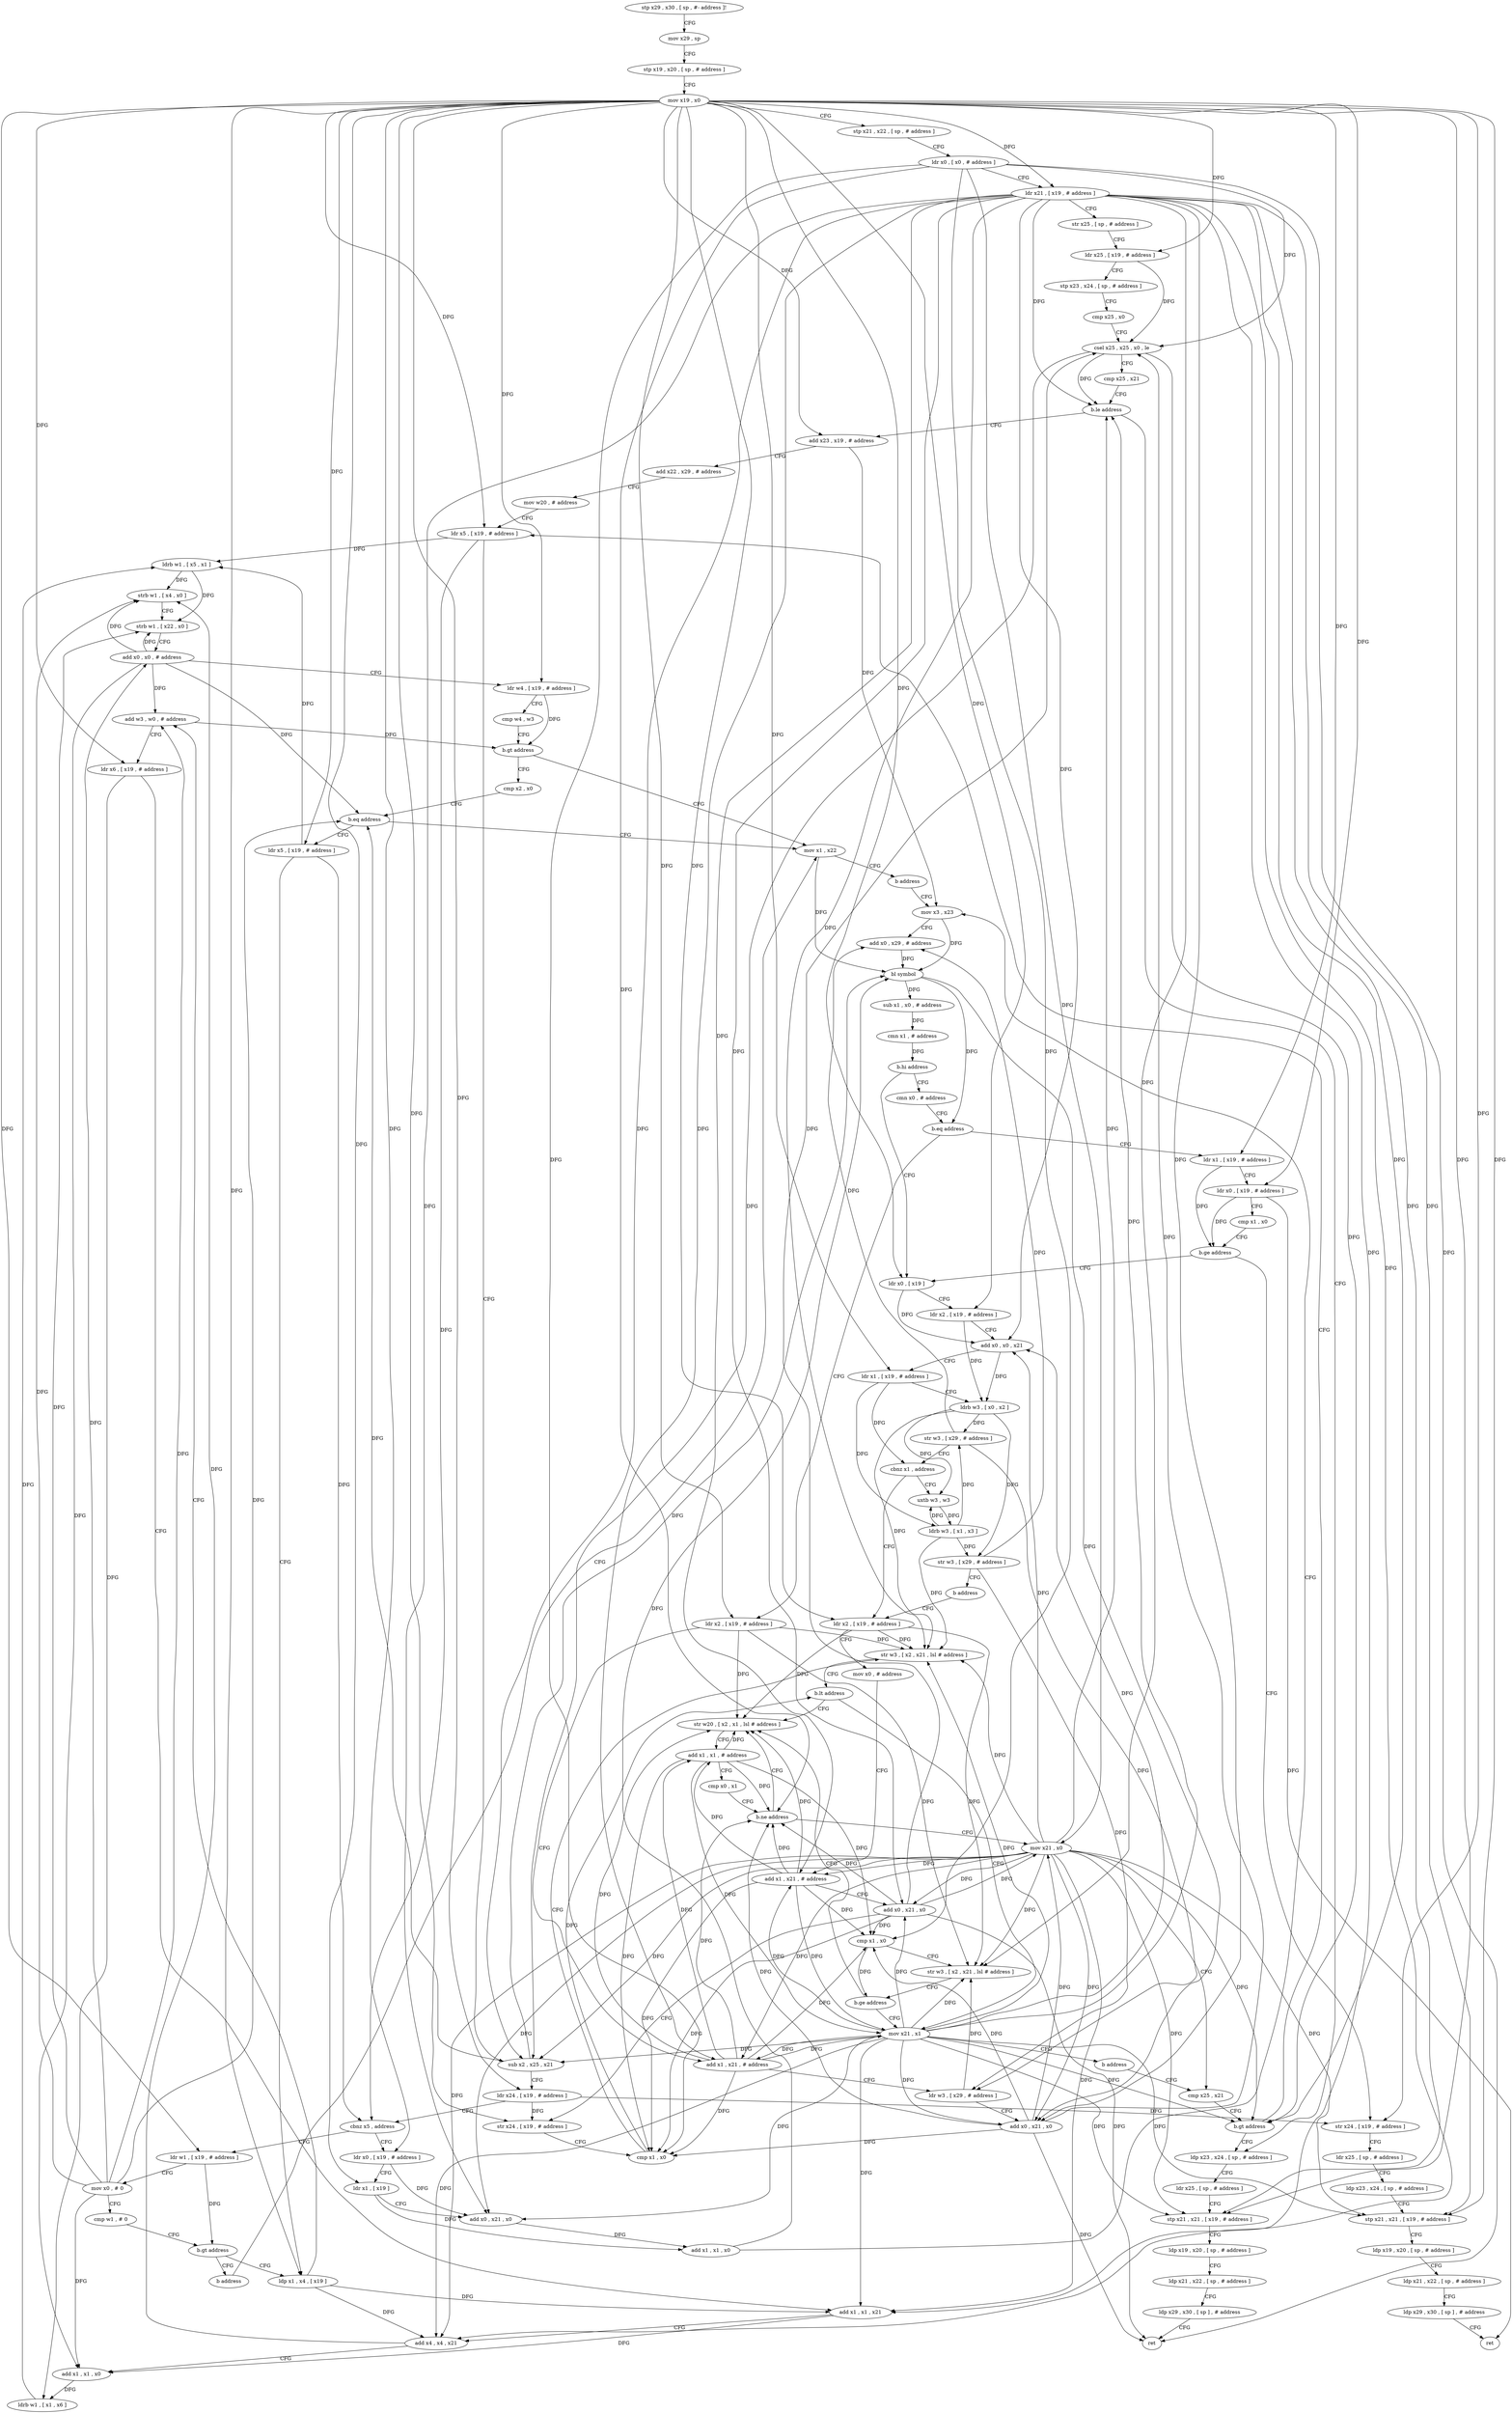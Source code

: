 digraph "func" {
"4320240" [label = "stp x29 , x30 , [ sp , #- address ]!" ]
"4320244" [label = "mov x29 , sp" ]
"4320248" [label = "stp x19 , x20 , [ sp , # address ]" ]
"4320252" [label = "mov x19 , x0" ]
"4320256" [label = "stp x21 , x22 , [ sp , # address ]" ]
"4320260" [label = "ldr x0 , [ x0 , # address ]" ]
"4320264" [label = "ldr x21 , [ x19 , # address ]" ]
"4320268" [label = "str x25 , [ sp , # address ]" ]
"4320272" [label = "ldr x25 , [ x19 , # address ]" ]
"4320276" [label = "stp x23 , x24 , [ sp , # address ]" ]
"4320280" [label = "cmp x25 , x0" ]
"4320284" [label = "csel x25 , x25 , x0 , le" ]
"4320288" [label = "cmp x25 , x21" ]
"4320292" [label = "b.le address" ]
"4320428" [label = "ldp x23 , x24 , [ sp , # address ]" ]
"4320296" [label = "add x23 , x19 , # address" ]
"4320432" [label = "ldr x25 , [ sp , # address ]" ]
"4320436" [label = "stp x21 , x21 , [ x19 , # address ]" ]
"4320440" [label = "ldp x19 , x20 , [ sp , # address ]" ]
"4320444" [label = "ldp x21 , x22 , [ sp , # address ]" ]
"4320448" [label = "ldp x29 , x30 , [ sp ] , # address" ]
"4320452" [label = "ret" ]
"4320300" [label = "add x22 , x29 , # address" ]
"4320304" [label = "mov w20 , # address" ]
"4320308" [label = "ldr x5 , [ x19 , # address ]" ]
"4320528" [label = "ldr w1 , [ x19 , # address ]" ]
"4320532" [label = "mov x0 , # 0" ]
"4320536" [label = "cmp w1 , # 0" ]
"4320540" [label = "b.gt address" ]
"4320564" [label = "ldp x1 , x4 , [ x19 ]" ]
"4320544" [label = "b address" ]
"4320324" [label = "ldr x0 , [ x19 , # address ]" ]
"4320328" [label = "ldr x1 , [ x19 ]" ]
"4320332" [label = "add x0 , x21 , x0" ]
"4320336" [label = "add x1 , x1 , x0" ]
"4320340" [label = "mov x3 , x23" ]
"4320568" [label = "add w3 , w0 , # address" ]
"4320572" [label = "ldr x6 , [ x19 , # address ]" ]
"4320576" [label = "add x1 , x1 , x21" ]
"4320580" [label = "add x4 , x4 , x21" ]
"4320584" [label = "add x1 , x1 , x0" ]
"4320588" [label = "ldrb w1 , [ x1 , x6 ]" ]
"4320592" [label = "ldrb w1 , [ x5 , x1 ]" ]
"4320596" [label = "strb w1 , [ x4 , x0 ]" ]
"4320600" [label = "strb w1 , [ x22 , x0 ]" ]
"4320604" [label = "add x0 , x0 , # address" ]
"4320608" [label = "ldr w4 , [ x19 , # address ]" ]
"4320612" [label = "cmp w4 , w3" ]
"4320616" [label = "b.gt address" ]
"4320552" [label = "cmp x2 , x0" ]
"4320620" [label = "mov x1 , x22" ]
"4320456" [label = "ldr x0 , [ x19 ]" ]
"4320460" [label = "ldr x2 , [ x19 , # address ]" ]
"4320464" [label = "add x0 , x0 , x21" ]
"4320468" [label = "ldr x1 , [ x19 , # address ]" ]
"4320472" [label = "ldrb w3 , [ x0 , x2 ]" ]
"4320476" [label = "str w3 , [ x29 , # address ]" ]
"4320480" [label = "cbnz x1 , address" ]
"4320676" [label = "uxtb w3 , w3" ]
"4320484" [label = "ldr x2 , [ x19 , # address ]" ]
"4320364" [label = "cmn x0 , # address" ]
"4320368" [label = "b.eq address" ]
"4320628" [label = "ldr x1 , [ x19 , # address ]" ]
"4320372" [label = "ldr x2 , [ x19 , # address ]" ]
"4320556" [label = "b.eq address" ]
"4320560" [label = "ldr x5 , [ x19 , # address ]" ]
"4320624" [label = "b address" ]
"4320680" [label = "ldrb w3 , [ x1 , x3 ]" ]
"4320684" [label = "str w3 , [ x29 , # address ]" ]
"4320688" [label = "b address" ]
"4320488" [label = "mov x0 , # address" ]
"4320492" [label = "add x1 , x21 , # address" ]
"4320496" [label = "add x0 , x21 , x0" ]
"4320500" [label = "str x24 , [ x19 , # address ]" ]
"4320504" [label = "cmp x1 , x0" ]
"4320508" [label = "str w3 , [ x2 , x21 , lsl # address ]" ]
"4320512" [label = "b.lt address" ]
"4320400" [label = "str w20 , [ x2 , x1 , lsl # address ]" ]
"4320516" [label = "mov x21 , x1" ]
"4320632" [label = "ldr x0 , [ x19 , # address ]" ]
"4320636" [label = "cmp x1 , x0" ]
"4320640" [label = "b.ge address" ]
"4320644" [label = "str x24 , [ x19 , # address ]" ]
"4320376" [label = "add x1 , x21 , # address" ]
"4320380" [label = "ldr w3 , [ x29 , # address ]" ]
"4320384" [label = "add x0 , x21 , x0" ]
"4320388" [label = "cmp x1 , x0" ]
"4320392" [label = "str w3 , [ x2 , x21 , lsl # address ]" ]
"4320396" [label = "b.ge address" ]
"4320344" [label = "add x0 , x29 , # address" ]
"4320348" [label = "bl symbol" ]
"4320352" [label = "sub x1 , x0 , # address" ]
"4320356" [label = "cmn x1 , # address" ]
"4320360" [label = "b.hi address" ]
"4320404" [label = "add x1 , x1 , # address" ]
"4320408" [label = "cmp x0 , x1" ]
"4320412" [label = "b.ne address" ]
"4320416" [label = "mov x21 , x0" ]
"4320520" [label = "b address" ]
"4320420" [label = "cmp x25 , x21" ]
"4320648" [label = "ldr x25 , [ sp , # address ]" ]
"4320652" [label = "ldp x23 , x24 , [ sp , # address ]" ]
"4320656" [label = "stp x21 , x21 , [ x19 , # address ]" ]
"4320660" [label = "ldp x19 , x20 , [ sp , # address ]" ]
"4320664" [label = "ldp x21 , x22 , [ sp , # address ]" ]
"4320668" [label = "ldp x29 , x30 , [ sp ] , # address" ]
"4320672" [label = "ret" ]
"4320424" [label = "b.gt address" ]
"4320312" [label = "sub x2 , x25 , x21" ]
"4320316" [label = "ldr x24 , [ x19 , # address ]" ]
"4320320" [label = "cbnz x5 , address" ]
"4320240" -> "4320244" [ label = "CFG" ]
"4320244" -> "4320248" [ label = "CFG" ]
"4320248" -> "4320252" [ label = "CFG" ]
"4320252" -> "4320256" [ label = "CFG" ]
"4320252" -> "4320264" [ label = "DFG" ]
"4320252" -> "4320272" [ label = "DFG" ]
"4320252" -> "4320436" [ label = "DFG" ]
"4320252" -> "4320296" [ label = "DFG" ]
"4320252" -> "4320308" [ label = "DFG" ]
"4320252" -> "4320316" [ label = "DFG" ]
"4320252" -> "4320528" [ label = "DFG" ]
"4320252" -> "4320324" [ label = "DFG" ]
"4320252" -> "4320328" [ label = "DFG" ]
"4320252" -> "4320564" [ label = "DFG" ]
"4320252" -> "4320572" [ label = "DFG" ]
"4320252" -> "4320608" [ label = "DFG" ]
"4320252" -> "4320456" [ label = "DFG" ]
"4320252" -> "4320460" [ label = "DFG" ]
"4320252" -> "4320468" [ label = "DFG" ]
"4320252" -> "4320560" [ label = "DFG" ]
"4320252" -> "4320484" [ label = "DFG" ]
"4320252" -> "4320500" [ label = "DFG" ]
"4320252" -> "4320628" [ label = "DFG" ]
"4320252" -> "4320632" [ label = "DFG" ]
"4320252" -> "4320372" [ label = "DFG" ]
"4320252" -> "4320644" [ label = "DFG" ]
"4320252" -> "4320656" [ label = "DFG" ]
"4320256" -> "4320260" [ label = "CFG" ]
"4320260" -> "4320264" [ label = "CFG" ]
"4320260" -> "4320284" [ label = "DFG" ]
"4320260" -> "4320452" [ label = "DFG" ]
"4320260" -> "4320504" [ label = "DFG" ]
"4320260" -> "4320388" [ label = "DFG" ]
"4320260" -> "4320412" [ label = "DFG" ]
"4320260" -> "4320416" [ label = "DFG" ]
"4320264" -> "4320268" [ label = "CFG" ]
"4320264" -> "4320292" [ label = "DFG" ]
"4320264" -> "4320436" [ label = "DFG" ]
"4320264" -> "4320312" [ label = "DFG" ]
"4320264" -> "4320332" [ label = "DFG" ]
"4320264" -> "4320576" [ label = "DFG" ]
"4320264" -> "4320580" [ label = "DFG" ]
"4320264" -> "4320464" [ label = "DFG" ]
"4320264" -> "4320492" [ label = "DFG" ]
"4320264" -> "4320496" [ label = "DFG" ]
"4320264" -> "4320508" [ label = "DFG" ]
"4320264" -> "4320376" [ label = "DFG" ]
"4320264" -> "4320384" [ label = "DFG" ]
"4320264" -> "4320392" [ label = "DFG" ]
"4320264" -> "4320656" [ label = "DFG" ]
"4320264" -> "4320424" [ label = "DFG" ]
"4320268" -> "4320272" [ label = "CFG" ]
"4320272" -> "4320276" [ label = "CFG" ]
"4320272" -> "4320284" [ label = "DFG" ]
"4320276" -> "4320280" [ label = "CFG" ]
"4320280" -> "4320284" [ label = "CFG" ]
"4320284" -> "4320288" [ label = "CFG" ]
"4320284" -> "4320292" [ label = "DFG" ]
"4320284" -> "4320312" [ label = "DFG" ]
"4320284" -> "4320424" [ label = "DFG" ]
"4320288" -> "4320292" [ label = "CFG" ]
"4320292" -> "4320428" [ label = "CFG" ]
"4320292" -> "4320296" [ label = "CFG" ]
"4320428" -> "4320432" [ label = "CFG" ]
"4320296" -> "4320300" [ label = "CFG" ]
"4320296" -> "4320340" [ label = "DFG" ]
"4320432" -> "4320436" [ label = "CFG" ]
"4320436" -> "4320440" [ label = "CFG" ]
"4320440" -> "4320444" [ label = "CFG" ]
"4320444" -> "4320448" [ label = "CFG" ]
"4320448" -> "4320452" [ label = "CFG" ]
"4320300" -> "4320304" [ label = "CFG" ]
"4320304" -> "4320308" [ label = "CFG" ]
"4320308" -> "4320312" [ label = "CFG" ]
"4320308" -> "4320320" [ label = "DFG" ]
"4320308" -> "4320592" [ label = "DFG" ]
"4320528" -> "4320532" [ label = "CFG" ]
"4320528" -> "4320540" [ label = "DFG" ]
"4320532" -> "4320536" [ label = "CFG" ]
"4320532" -> "4320568" [ label = "DFG" ]
"4320532" -> "4320584" [ label = "DFG" ]
"4320532" -> "4320596" [ label = "DFG" ]
"4320532" -> "4320600" [ label = "DFG" ]
"4320532" -> "4320604" [ label = "DFG" ]
"4320532" -> "4320556" [ label = "DFG" ]
"4320536" -> "4320540" [ label = "CFG" ]
"4320540" -> "4320564" [ label = "CFG" ]
"4320540" -> "4320544" [ label = "CFG" ]
"4320564" -> "4320568" [ label = "CFG" ]
"4320564" -> "4320576" [ label = "DFG" ]
"4320564" -> "4320580" [ label = "DFG" ]
"4320544" -> "4320620" [ label = "CFG" ]
"4320324" -> "4320328" [ label = "CFG" ]
"4320324" -> "4320332" [ label = "DFG" ]
"4320328" -> "4320332" [ label = "CFG" ]
"4320328" -> "4320336" [ label = "DFG" ]
"4320332" -> "4320336" [ label = "DFG" ]
"4320336" -> "4320340" [ label = "CFG" ]
"4320336" -> "4320348" [ label = "DFG" ]
"4320340" -> "4320344" [ label = "CFG" ]
"4320340" -> "4320348" [ label = "DFG" ]
"4320568" -> "4320572" [ label = "CFG" ]
"4320568" -> "4320616" [ label = "DFG" ]
"4320572" -> "4320576" [ label = "CFG" ]
"4320572" -> "4320588" [ label = "DFG" ]
"4320576" -> "4320580" [ label = "CFG" ]
"4320576" -> "4320584" [ label = "DFG" ]
"4320580" -> "4320584" [ label = "CFG" ]
"4320580" -> "4320596" [ label = "DFG" ]
"4320584" -> "4320588" [ label = "DFG" ]
"4320588" -> "4320592" [ label = "DFG" ]
"4320592" -> "4320596" [ label = "DFG" ]
"4320592" -> "4320600" [ label = "DFG" ]
"4320596" -> "4320600" [ label = "CFG" ]
"4320600" -> "4320604" [ label = "CFG" ]
"4320604" -> "4320608" [ label = "CFG" ]
"4320604" -> "4320568" [ label = "DFG" ]
"4320604" -> "4320584" [ label = "DFG" ]
"4320604" -> "4320596" [ label = "DFG" ]
"4320604" -> "4320600" [ label = "DFG" ]
"4320604" -> "4320556" [ label = "DFG" ]
"4320608" -> "4320612" [ label = "CFG" ]
"4320608" -> "4320616" [ label = "DFG" ]
"4320612" -> "4320616" [ label = "CFG" ]
"4320616" -> "4320552" [ label = "CFG" ]
"4320616" -> "4320620" [ label = "CFG" ]
"4320552" -> "4320556" [ label = "CFG" ]
"4320620" -> "4320624" [ label = "CFG" ]
"4320620" -> "4320348" [ label = "DFG" ]
"4320456" -> "4320460" [ label = "CFG" ]
"4320456" -> "4320464" [ label = "DFG" ]
"4320460" -> "4320464" [ label = "CFG" ]
"4320460" -> "4320472" [ label = "DFG" ]
"4320464" -> "4320468" [ label = "CFG" ]
"4320464" -> "4320472" [ label = "DFG" ]
"4320468" -> "4320472" [ label = "CFG" ]
"4320468" -> "4320480" [ label = "DFG" ]
"4320468" -> "4320680" [ label = "DFG" ]
"4320472" -> "4320476" [ label = "DFG" ]
"4320472" -> "4320676" [ label = "DFG" ]
"4320472" -> "4320684" [ label = "DFG" ]
"4320472" -> "4320508" [ label = "DFG" ]
"4320476" -> "4320480" [ label = "CFG" ]
"4320476" -> "4320344" [ label = "DFG" ]
"4320476" -> "4320380" [ label = "DFG" ]
"4320480" -> "4320676" [ label = "CFG" ]
"4320480" -> "4320484" [ label = "CFG" ]
"4320676" -> "4320680" [ label = "DFG" ]
"4320484" -> "4320488" [ label = "CFG" ]
"4320484" -> "4320508" [ label = "DFG" ]
"4320484" -> "4320392" [ label = "DFG" ]
"4320484" -> "4320400" [ label = "DFG" ]
"4320364" -> "4320368" [ label = "CFG" ]
"4320368" -> "4320628" [ label = "CFG" ]
"4320368" -> "4320372" [ label = "CFG" ]
"4320628" -> "4320632" [ label = "CFG" ]
"4320628" -> "4320640" [ label = "DFG" ]
"4320372" -> "4320376" [ label = "CFG" ]
"4320372" -> "4320508" [ label = "DFG" ]
"4320372" -> "4320392" [ label = "DFG" ]
"4320372" -> "4320400" [ label = "DFG" ]
"4320556" -> "4320620" [ label = "CFG" ]
"4320556" -> "4320560" [ label = "CFG" ]
"4320560" -> "4320564" [ label = "CFG" ]
"4320560" -> "4320320" [ label = "DFG" ]
"4320560" -> "4320592" [ label = "DFG" ]
"4320624" -> "4320340" [ label = "CFG" ]
"4320680" -> "4320684" [ label = "DFG" ]
"4320680" -> "4320476" [ label = "DFG" ]
"4320680" -> "4320676" [ label = "DFG" ]
"4320680" -> "4320508" [ label = "DFG" ]
"4320684" -> "4320688" [ label = "CFG" ]
"4320684" -> "4320344" [ label = "DFG" ]
"4320684" -> "4320380" [ label = "DFG" ]
"4320688" -> "4320484" [ label = "CFG" ]
"4320488" -> "4320492" [ label = "CFG" ]
"4320492" -> "4320496" [ label = "CFG" ]
"4320492" -> "4320504" [ label = "DFG" ]
"4320492" -> "4320388" [ label = "DFG" ]
"4320492" -> "4320400" [ label = "DFG" ]
"4320492" -> "4320404" [ label = "DFG" ]
"4320492" -> "4320412" [ label = "DFG" ]
"4320492" -> "4320516" [ label = "DFG" ]
"4320496" -> "4320500" [ label = "CFG" ]
"4320496" -> "4320284" [ label = "DFG" ]
"4320496" -> "4320452" [ label = "DFG" ]
"4320496" -> "4320504" [ label = "DFG" ]
"4320496" -> "4320388" [ label = "DFG" ]
"4320496" -> "4320412" [ label = "DFG" ]
"4320496" -> "4320416" [ label = "DFG" ]
"4320500" -> "4320504" [ label = "CFG" ]
"4320504" -> "4320508" [ label = "CFG" ]
"4320504" -> "4320512" [ label = "DFG" ]
"4320508" -> "4320512" [ label = "CFG" ]
"4320512" -> "4320400" [ label = "CFG" ]
"4320512" -> "4320516" [ label = "CFG" ]
"4320400" -> "4320404" [ label = "CFG" ]
"4320516" -> "4320520" [ label = "CFG" ]
"4320516" -> "4320292" [ label = "DFG" ]
"4320516" -> "4320436" [ label = "DFG" ]
"4320516" -> "4320312" [ label = "DFG" ]
"4320516" -> "4320576" [ label = "DFG" ]
"4320516" -> "4320580" [ label = "DFG" ]
"4320516" -> "4320464" [ label = "DFG" ]
"4320516" -> "4320492" [ label = "DFG" ]
"4320516" -> "4320496" [ label = "DFG" ]
"4320516" -> "4320376" [ label = "DFG" ]
"4320516" -> "4320332" [ label = "DFG" ]
"4320516" -> "4320508" [ label = "DFG" ]
"4320516" -> "4320384" [ label = "DFG" ]
"4320516" -> "4320392" [ label = "DFG" ]
"4320516" -> "4320656" [ label = "DFG" ]
"4320516" -> "4320424" [ label = "DFG" ]
"4320632" -> "4320636" [ label = "CFG" ]
"4320632" -> "4320640" [ label = "DFG" ]
"4320632" -> "4320672" [ label = "DFG" ]
"4320636" -> "4320640" [ label = "CFG" ]
"4320640" -> "4320456" [ label = "CFG" ]
"4320640" -> "4320644" [ label = "CFG" ]
"4320644" -> "4320648" [ label = "CFG" ]
"4320376" -> "4320380" [ label = "CFG" ]
"4320376" -> "4320504" [ label = "DFG" ]
"4320376" -> "4320388" [ label = "DFG" ]
"4320376" -> "4320400" [ label = "DFG" ]
"4320376" -> "4320404" [ label = "DFG" ]
"4320376" -> "4320412" [ label = "DFG" ]
"4320376" -> "4320516" [ label = "DFG" ]
"4320380" -> "4320384" [ label = "CFG" ]
"4320380" -> "4320392" [ label = "DFG" ]
"4320384" -> "4320388" [ label = "DFG" ]
"4320384" -> "4320284" [ label = "DFG" ]
"4320384" -> "4320504" [ label = "DFG" ]
"4320384" -> "4320452" [ label = "DFG" ]
"4320384" -> "4320412" [ label = "DFG" ]
"4320384" -> "4320416" [ label = "DFG" ]
"4320388" -> "4320392" [ label = "CFG" ]
"4320388" -> "4320396" [ label = "DFG" ]
"4320392" -> "4320396" [ label = "CFG" ]
"4320396" -> "4320516" [ label = "CFG" ]
"4320396" -> "4320400" [ label = "CFG" ]
"4320344" -> "4320348" [ label = "DFG" ]
"4320348" -> "4320352" [ label = "DFG" ]
"4320348" -> "4320368" [ label = "DFG" ]
"4320348" -> "4320384" [ label = "DFG" ]
"4320352" -> "4320356" [ label = "DFG" ]
"4320356" -> "4320360" [ label = "DFG" ]
"4320360" -> "4320456" [ label = "CFG" ]
"4320360" -> "4320364" [ label = "CFG" ]
"4320404" -> "4320408" [ label = "CFG" ]
"4320404" -> "4320400" [ label = "DFG" ]
"4320404" -> "4320504" [ label = "DFG" ]
"4320404" -> "4320388" [ label = "DFG" ]
"4320404" -> "4320412" [ label = "DFG" ]
"4320404" -> "4320516" [ label = "DFG" ]
"4320408" -> "4320412" [ label = "CFG" ]
"4320412" -> "4320400" [ label = "CFG" ]
"4320412" -> "4320416" [ label = "CFG" ]
"4320416" -> "4320420" [ label = "CFG" ]
"4320416" -> "4320292" [ label = "DFG" ]
"4320416" -> "4320436" [ label = "DFG" ]
"4320416" -> "4320312" [ label = "DFG" ]
"4320416" -> "4320576" [ label = "DFG" ]
"4320416" -> "4320580" [ label = "DFG" ]
"4320416" -> "4320464" [ label = "DFG" ]
"4320416" -> "4320492" [ label = "DFG" ]
"4320416" -> "4320496" [ label = "DFG" ]
"4320416" -> "4320376" [ label = "DFG" ]
"4320416" -> "4320656" [ label = "DFG" ]
"4320416" -> "4320332" [ label = "DFG" ]
"4320416" -> "4320508" [ label = "DFG" ]
"4320416" -> "4320384" [ label = "DFG" ]
"4320416" -> "4320392" [ label = "DFG" ]
"4320416" -> "4320424" [ label = "DFG" ]
"4320520" -> "4320420" [ label = "CFG" ]
"4320420" -> "4320424" [ label = "CFG" ]
"4320648" -> "4320652" [ label = "CFG" ]
"4320652" -> "4320656" [ label = "CFG" ]
"4320656" -> "4320660" [ label = "CFG" ]
"4320660" -> "4320664" [ label = "CFG" ]
"4320664" -> "4320668" [ label = "CFG" ]
"4320668" -> "4320672" [ label = "CFG" ]
"4320424" -> "4320308" [ label = "CFG" ]
"4320424" -> "4320428" [ label = "CFG" ]
"4320312" -> "4320316" [ label = "CFG" ]
"4320312" -> "4320348" [ label = "DFG" ]
"4320312" -> "4320556" [ label = "DFG" ]
"4320316" -> "4320320" [ label = "CFG" ]
"4320316" -> "4320500" [ label = "DFG" ]
"4320316" -> "4320644" [ label = "DFG" ]
"4320320" -> "4320528" [ label = "CFG" ]
"4320320" -> "4320324" [ label = "CFG" ]
}

